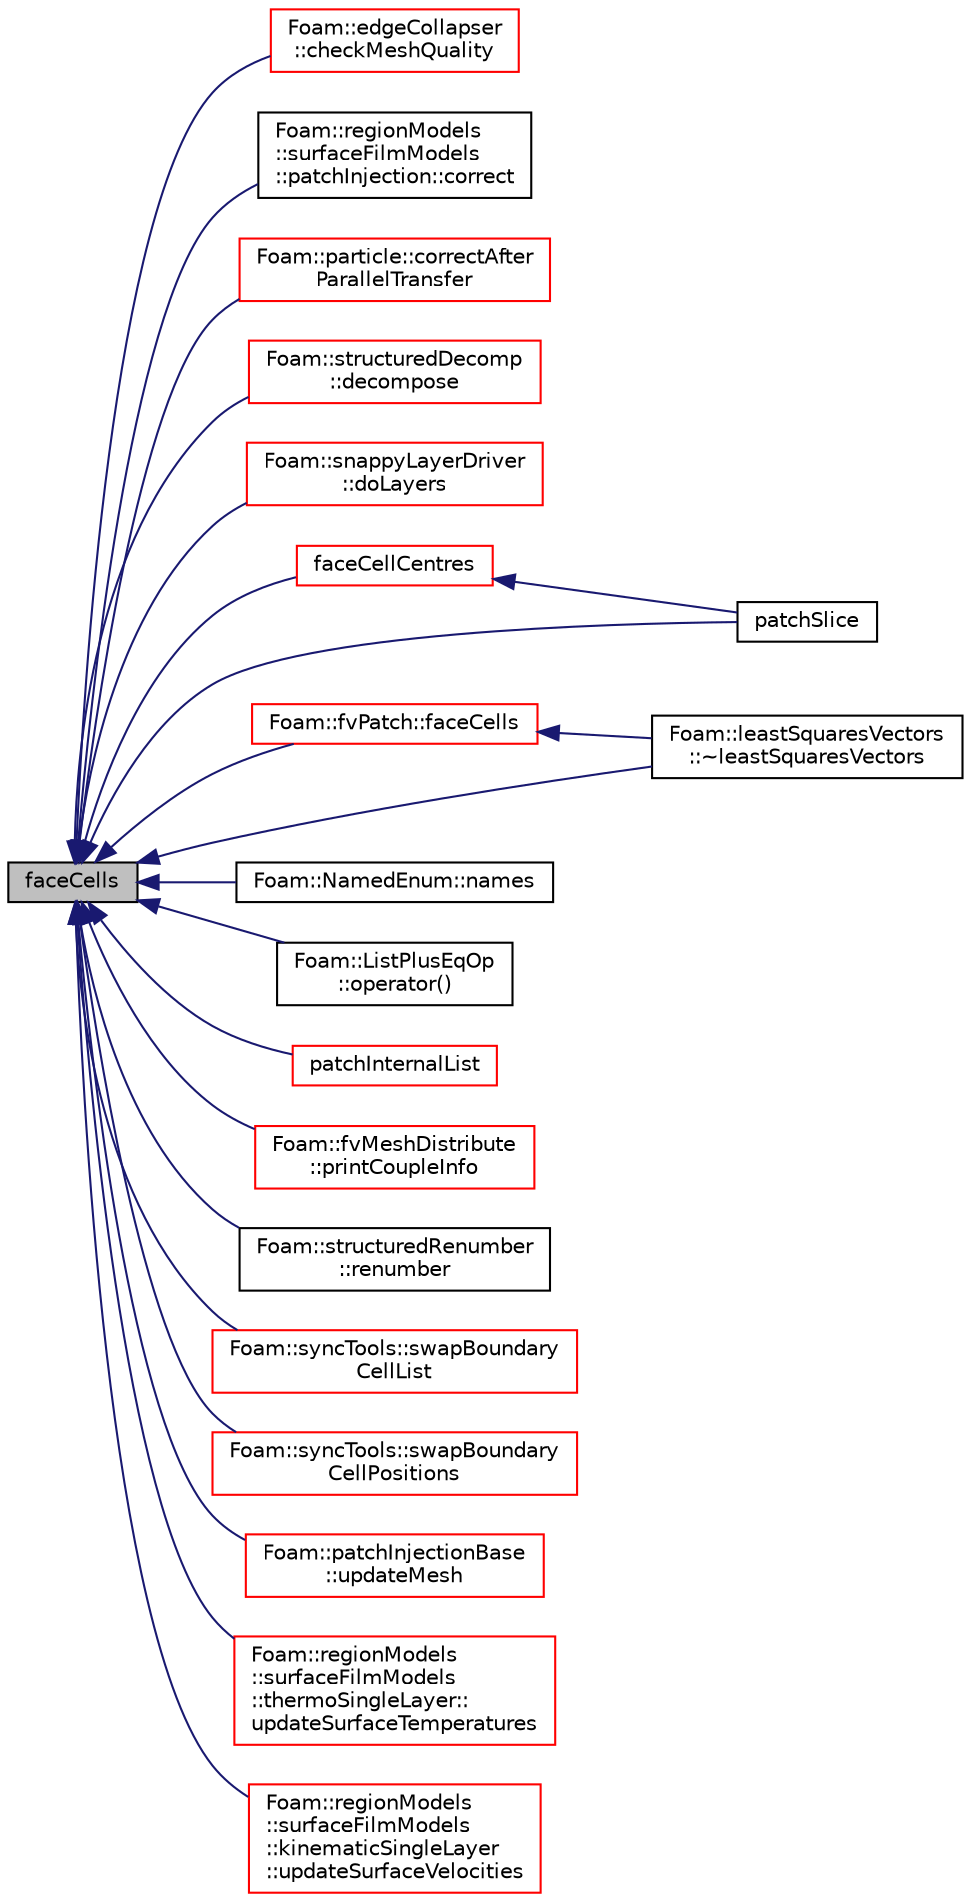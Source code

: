 digraph "faceCells"
{
  bgcolor="transparent";
  edge [fontname="Helvetica",fontsize="10",labelfontname="Helvetica",labelfontsize="10"];
  node [fontname="Helvetica",fontsize="10",shape=record];
  rankdir="LR";
  Node1 [label="faceCells",height=0.2,width=0.4,color="black", fillcolor="grey75", style="filled", fontcolor="black"];
  Node1 -> Node2 [dir="back",color="midnightblue",fontsize="10",style="solid",fontname="Helvetica"];
  Node2 [label="Foam::edgeCollapser\l::checkMeshQuality",height=0.2,width=0.4,color="red",URL="$a00622.html#a05c592dbdbe3fcc0728c2595750b5982",tooltip="Check mesh and mark points on faces in error. "];
  Node1 -> Node3 [dir="back",color="midnightblue",fontsize="10",style="solid",fontname="Helvetica"];
  Node3 [label="Foam::regionModels\l::surfaceFilmModels\l::patchInjection::correct",height=0.2,width=0.4,color="black",URL="$a01839.html#a8c67db65404877aac3731246ffb15754",tooltip="Correct. "];
  Node1 -> Node4 [dir="back",color="midnightblue",fontsize="10",style="solid",fontname="Helvetica"];
  Node4 [label="Foam::particle::correctAfter\lParallelTransfer",height=0.2,width=0.4,color="red",URL="$a01812.html#abf3eaa39fbf239fede9c5c4af58c851d",tooltip="Convert processor patch addressing to the global equivalents. "];
  Node1 -> Node5 [dir="back",color="midnightblue",fontsize="10",style="solid",fontname="Helvetica"];
  Node5 [label="Foam::structuredDecomp\l::decompose",height=0.2,width=0.4,color="red",URL="$a02529.html#a971139d60fbf525c8a4dae56d9a386da",tooltip="Return for every coordinate the wanted processor number. Use the. "];
  Node1 -> Node6 [dir="back",color="midnightblue",fontsize="10",style="solid",fontname="Helvetica"];
  Node6 [label="Foam::snappyLayerDriver\l::doLayers",height=0.2,width=0.4,color="red",URL="$a02425.html#a128bb8ca3845486b1c6d481160e3adb5",tooltip="Add layers according to the dictionary settings. "];
  Node1 -> Node7 [dir="back",color="midnightblue",fontsize="10",style="solid",fontname="Helvetica"];
  Node7 [label="faceCellCentres",height=0.2,width=0.4,color="red",URL="$a01972.html#a271e2def507a60f213c3d5787540bcf8",tooltip="Return face cell centres. "];
  Node7 -> Node8 [dir="back",color="midnightblue",fontsize="10",style="solid",fontname="Helvetica"];
  Node8 [label="patchSlice",height=0.2,width=0.4,color="black",URL="$a01972.html#a2a881b86c117af916c0a6ccf8287c0d2",tooltip="Slice Field to patch. "];
  Node1 -> Node9 [dir="back",color="midnightblue",fontsize="10",style="solid",fontname="Helvetica"];
  Node9 [label="Foam::fvPatch::faceCells",height=0.2,width=0.4,color="red",URL="$a00898.html#a7cbd3f7d875089fbed897f536ef662c9",tooltip="Return faceCells. "];
  Node9 -> Node10 [dir="back",color="midnightblue",fontsize="10",style="solid",fontname="Helvetica"];
  Node10 [label="Foam::leastSquaresVectors\l::~leastSquaresVectors",height=0.2,width=0.4,color="black",URL="$a01313.html#a174123ef1199fb59e95687bd040ab465",tooltip="Destructor. "];
  Node1 -> Node11 [dir="back",color="midnightblue",fontsize="10",style="solid",fontname="Helvetica"];
  Node11 [label="Foam::NamedEnum::names",height=0.2,width=0.4,color="black",URL="$a01601.html#a7350da3a0edd92cd11e6c479c9967dc8"];
  Node1 -> Node12 [dir="back",color="midnightblue",fontsize="10",style="solid",fontname="Helvetica"];
  Node12 [label="Foam::ListPlusEqOp\l::operator()",height=0.2,width=0.4,color="black",URL="$a01395.html#a93d7f04ce659bbb85c65f1b1adbd512b"];
  Node1 -> Node13 [dir="back",color="midnightblue",fontsize="10",style="solid",fontname="Helvetica"];
  Node13 [label="patchInternalList",height=0.2,width=0.4,color="red",URL="$a01972.html#aedceb5efca2df3259f518eceb7175251",tooltip="Extract face cell data. "];
  Node1 -> Node8 [dir="back",color="midnightblue",fontsize="10",style="solid",fontname="Helvetica"];
  Node1 -> Node14 [dir="back",color="midnightblue",fontsize="10",style="solid",fontname="Helvetica"];
  Node14 [label="Foam::fvMeshDistribute\l::printCoupleInfo",height=0.2,width=0.4,color="red",URL="$a00891.html#a0b2e9e5ba94679bbc5d807ecf02687e2",tooltip="Print some info on coupling data. "];
  Node1 -> Node15 [dir="back",color="midnightblue",fontsize="10",style="solid",fontname="Helvetica"];
  Node15 [label="Foam::structuredRenumber\l::renumber",height=0.2,width=0.4,color="black",URL="$a02530.html#a8c8c314aed6bcca51f2e7ae9a90f1b82",tooltip="Return the order in which cells need to be visited, i.e. "];
  Node1 -> Node16 [dir="back",color="midnightblue",fontsize="10",style="solid",fontname="Helvetica"];
  Node16 [label="Foam::syncTools::swapBoundary\lCellList",height=0.2,width=0.4,color="red",URL="$a02619.html#ac509eef6db47b0b87366229f2fb017f9",tooltip="Swap to obtain neighbour cell values for all boundary faces. "];
  Node1 -> Node17 [dir="back",color="midnightblue",fontsize="10",style="solid",fontname="Helvetica"];
  Node17 [label="Foam::syncTools::swapBoundary\lCellPositions",height=0.2,width=0.4,color="red",URL="$a02619.html#ae4912a4e02f0383f73363598c8cea12f",tooltip="Swap to obtain neighbour cell positions for all boundary faces. "];
  Node1 -> Node18 [dir="back",color="midnightblue",fontsize="10",style="solid",fontname="Helvetica"];
  Node18 [label="Foam::patchInjectionBase\l::updateMesh",height=0.2,width=0.4,color="red",URL="$a01841.html#a6d43ae10cf9dba5b6063e706ab5534e3",tooltip="Update patch geometry and derived info for injection locations. "];
  Node1 -> Node19 [dir="back",color="midnightblue",fontsize="10",style="solid",fontname="Helvetica"];
  Node19 [label="Foam::regionModels\l::surfaceFilmModels\l::thermoSingleLayer::\lupdateSurfaceTemperatures",height=0.2,width=0.4,color="red",URL="$a02674.html#a20e11eb3132999c1fe4b49811ee262c1",tooltip="Correct the film surface and wall temperatures. "];
  Node1 -> Node20 [dir="back",color="midnightblue",fontsize="10",style="solid",fontname="Helvetica"];
  Node20 [label="Foam::regionModels\l::surfaceFilmModels\l::kinematicSingleLayer\l::updateSurfaceVelocities",height=0.2,width=0.4,color="red",URL="$a01260.html#a22134deef2f1f598fae44f744a1e7962",tooltip="Update film surface velocities. "];
  Node1 -> Node10 [dir="back",color="midnightblue",fontsize="10",style="solid",fontname="Helvetica"];
}
